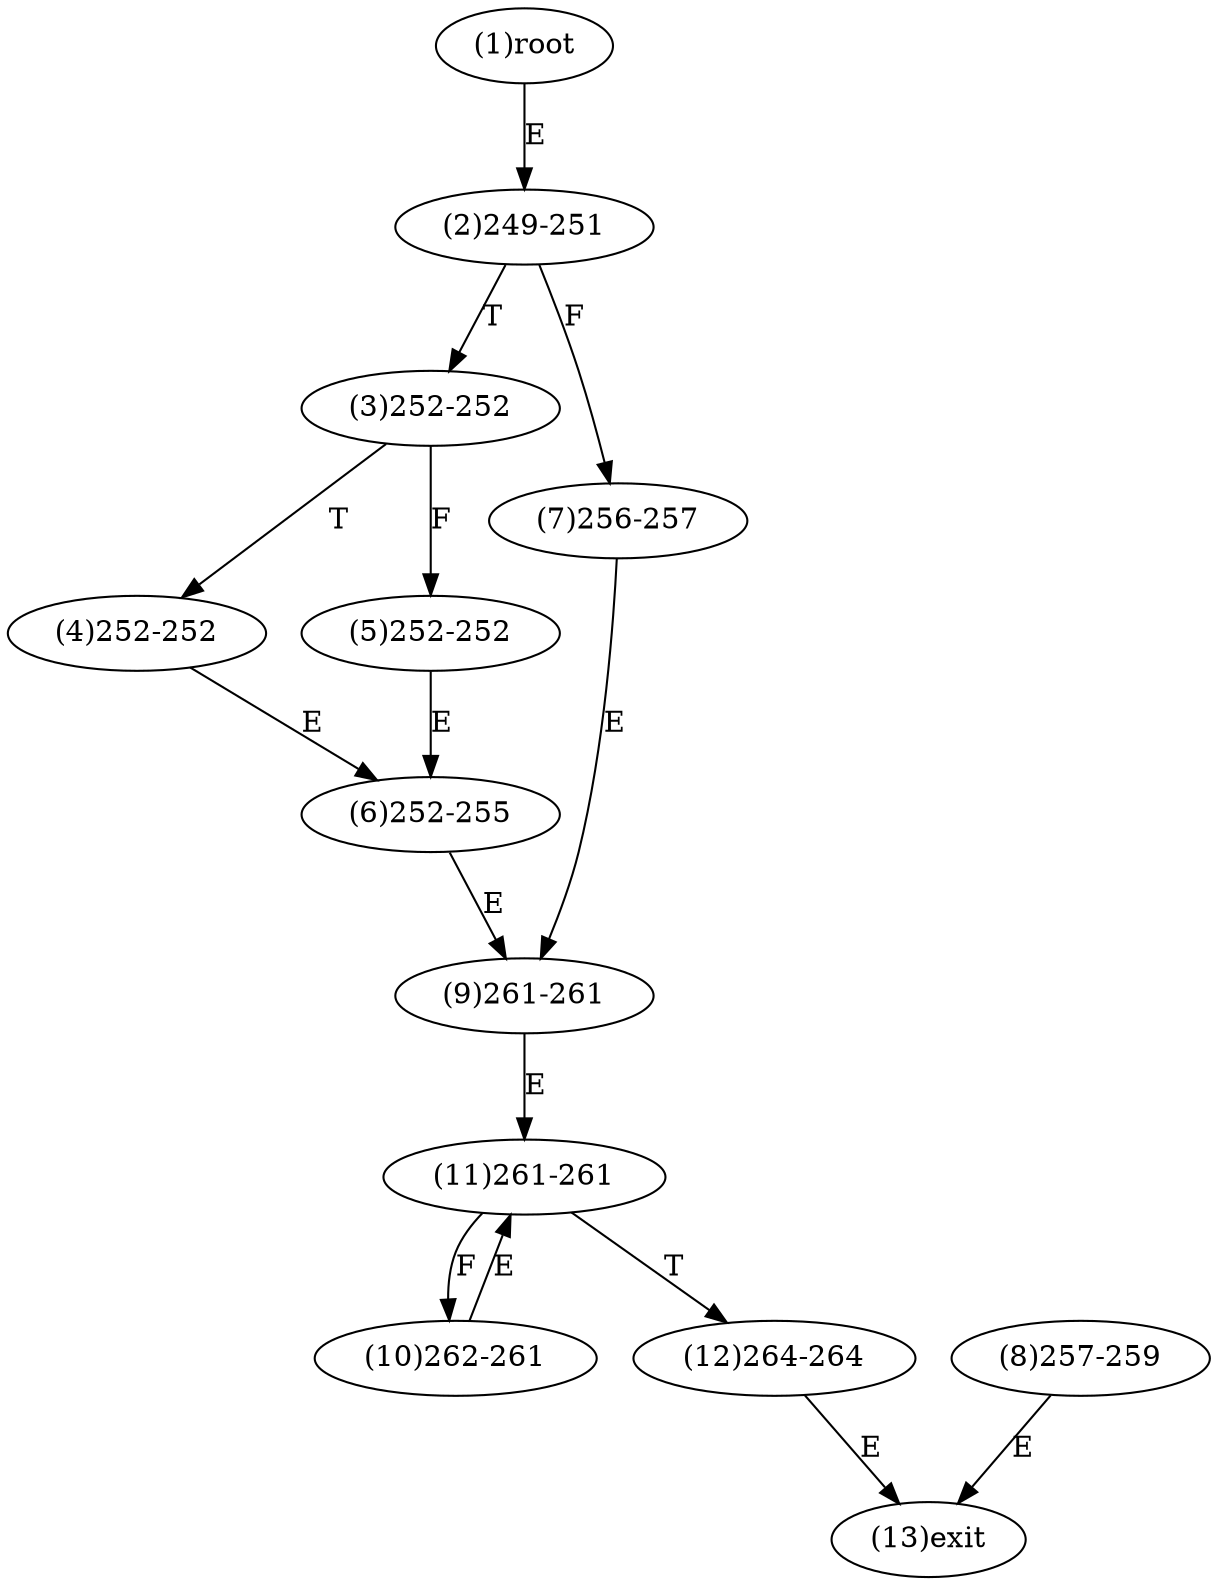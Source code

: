 digraph "" { 
1[ label="(1)root"];
2[ label="(2)249-251"];
3[ label="(3)252-252"];
4[ label="(4)252-252"];
5[ label="(5)252-252"];
6[ label="(6)252-255"];
7[ label="(7)256-257"];
8[ label="(8)257-259"];
9[ label="(9)261-261"];
10[ label="(10)262-261"];
11[ label="(11)261-261"];
12[ label="(12)264-264"];
13[ label="(13)exit"];
1->2[ label="E"];
2->7[ label="F"];
2->3[ label="T"];
3->5[ label="F"];
3->4[ label="T"];
4->6[ label="E"];
5->6[ label="E"];
6->9[ label="E"];
7->9[ label="E"];
8->13[ label="E"];
9->11[ label="E"];
10->11[ label="E"];
11->10[ label="F"];
11->12[ label="T"];
12->13[ label="E"];
}